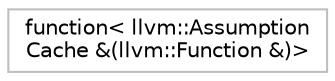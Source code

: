 digraph "Graphical Class Hierarchy"
{
 // LATEX_PDF_SIZE
  bgcolor="transparent";
  edge [fontname="Helvetica",fontsize="10",labelfontname="Helvetica",labelfontsize="10"];
  node [fontname="Helvetica",fontsize="10",shape=record];
  rankdir="LR";
  Node0 [label="function\< llvm::Assumption\lCache &(llvm::Function &)\>",height=0.2,width=0.4,color="grey75",tooltip=" "];
}
